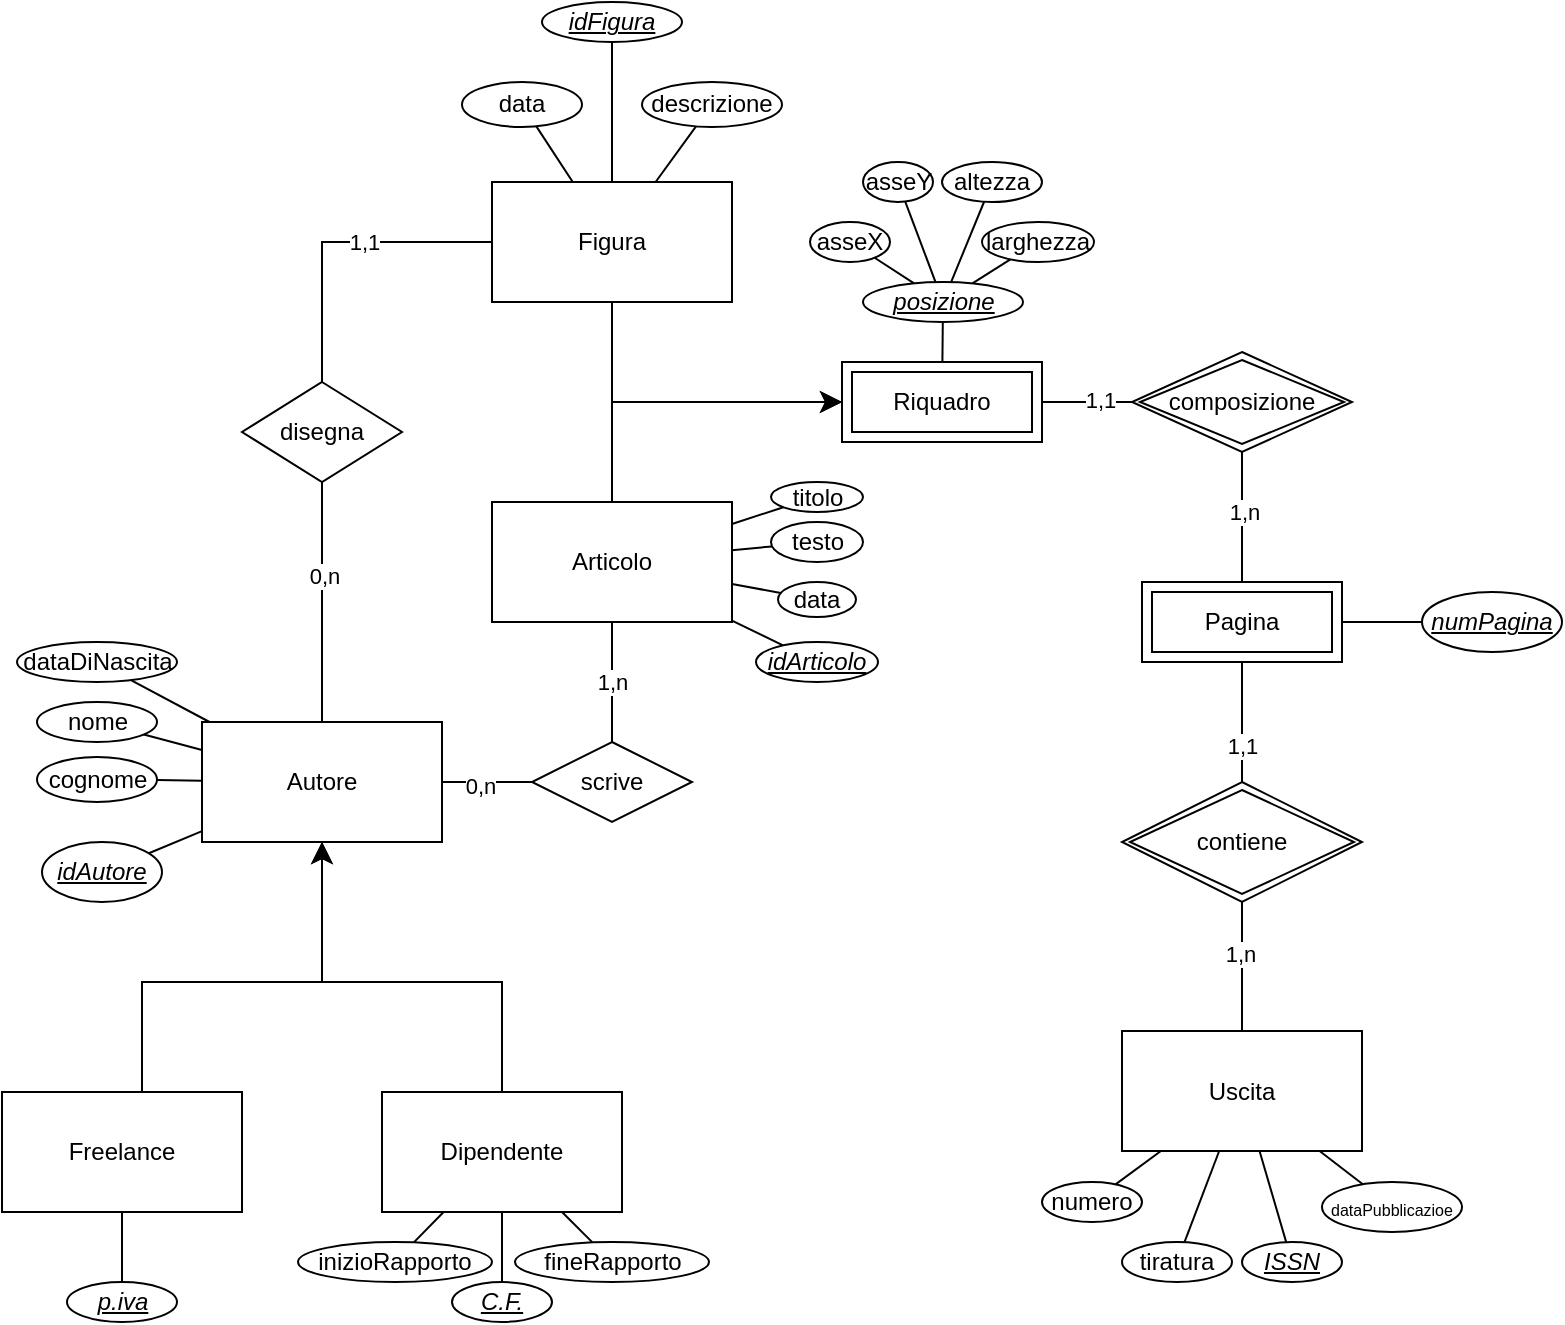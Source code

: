 <mxfile version="24.1.0" type="device">
  <diagram name="Pagina-1" id="T1gwWAM2dvAAaeueZ9l3">
    <mxGraphModel dx="429" dy="258" grid="1" gridSize="10" guides="1" tooltips="1" connect="1" arrows="1" fold="1" page="1" pageScale="1" pageWidth="827" pageHeight="1169" math="0" shadow="0">
      <root>
        <mxCell id="0" />
        <mxCell id="1" parent="0" />
        <mxCell id="Lja6mM63h6Z85u7fWNEi-2" value="Autore" style="rounded=0;whiteSpace=wrap;html=1;" parent="1" vertex="1">
          <mxGeometry x="110" y="370" width="120" height="60" as="geometry" />
        </mxCell>
        <mxCell id="Lja6mM63h6Z85u7fWNEi-4" value="Freelance" style="rounded=0;whiteSpace=wrap;html=1;" parent="1" vertex="1">
          <mxGeometry x="10" y="555" width="120" height="60" as="geometry" />
        </mxCell>
        <mxCell id="Lja6mM63h6Z85u7fWNEi-5" value="Dipendente" style="rounded=0;whiteSpace=wrap;html=1;" parent="1" vertex="1">
          <mxGeometry x="200" y="555" width="120" height="60" as="geometry" />
        </mxCell>
        <mxCell id="Lja6mM63h6Z85u7fWNEi-6" value="Articolo" style="rounded=0;whiteSpace=wrap;html=1;" parent="1" vertex="1">
          <mxGeometry x="255" y="260" width="120" height="60" as="geometry" />
        </mxCell>
        <mxCell id="Lja6mM63h6Z85u7fWNEi-7" value="scrive" style="rhombus;whiteSpace=wrap;html=1;" parent="1" vertex="1">
          <mxGeometry x="275" y="380" width="80" height="40" as="geometry" />
        </mxCell>
        <mxCell id="Lja6mM63h6Z85u7fWNEi-8" value="disegna" style="rhombus;whiteSpace=wrap;html=1;" parent="1" vertex="1">
          <mxGeometry x="130" y="200" width="80" height="50" as="geometry" />
        </mxCell>
        <mxCell id="Lja6mM63h6Z85u7fWNEi-9" value="Figura" style="rounded=0;whiteSpace=wrap;html=1;" parent="1" vertex="1">
          <mxGeometry x="255" y="100" width="120" height="60" as="geometry" />
        </mxCell>
        <mxCell id="Lja6mM63h6Z85u7fWNEi-12" value="Uscita" style="rounded=0;whiteSpace=wrap;html=1;" parent="1" vertex="1">
          <mxGeometry x="570" y="524.5" width="120" height="60" as="geometry" />
        </mxCell>
        <mxCell id="Lja6mM63h6Z85u7fWNEi-14" value="Pagina" style="shape=ext;margin=3;double=1;whiteSpace=wrap;html=1;align=center;" parent="1" vertex="1">
          <mxGeometry x="580" y="300" width="100" height="40" as="geometry" />
        </mxCell>
        <mxCell id="Lja6mM63h6Z85u7fWNEi-15" value="Riquadro" style="shape=ext;margin=3;double=1;whiteSpace=wrap;html=1;align=center;" parent="1" vertex="1">
          <mxGeometry x="430" y="190" width="100" height="40" as="geometry" />
        </mxCell>
        <mxCell id="Lja6mM63h6Z85u7fWNEi-22" value="" style="endArrow=none;html=1;rounded=0;" parent="1" source="Lja6mM63h6Z85u7fWNEi-8" target="Lja6mM63h6Z85u7fWNEi-9" edge="1">
          <mxGeometry width="50" height="50" relative="1" as="geometry">
            <mxPoint x="310" y="120" as="sourcePoint" />
            <mxPoint x="360" y="70" as="targetPoint" />
            <Array as="points">
              <mxPoint x="170" y="130" />
            </Array>
          </mxGeometry>
        </mxCell>
        <mxCell id="t5yuDd5_K3LPKaeoF-8B-20" value="1,1" style="edgeLabel;html=1;align=center;verticalAlign=middle;resizable=0;points=[];" parent="Lja6mM63h6Z85u7fWNEi-22" vertex="1" connectable="0">
          <mxGeometry x="0.172" relative="1" as="geometry">
            <mxPoint as="offset" />
          </mxGeometry>
        </mxCell>
        <mxCell id="Lja6mM63h6Z85u7fWNEi-23" value="" style="endArrow=none;html=1;rounded=0;" parent="1" source="Lja6mM63h6Z85u7fWNEi-7" target="Lja6mM63h6Z85u7fWNEi-6" edge="1">
          <mxGeometry width="50" height="50" relative="1" as="geometry">
            <mxPoint x="325" y="410" as="sourcePoint" />
            <mxPoint x="375" y="360" as="targetPoint" />
          </mxGeometry>
        </mxCell>
        <mxCell id="t5yuDd5_K3LPKaeoF-8B-22" value="1,n" style="edgeLabel;html=1;align=center;verticalAlign=middle;resizable=0;points=[];" parent="Lja6mM63h6Z85u7fWNEi-23" vertex="1" connectable="0">
          <mxGeometry x="0.338" y="2" relative="1" as="geometry">
            <mxPoint x="2" y="10" as="offset" />
          </mxGeometry>
        </mxCell>
        <mxCell id="Lja6mM63h6Z85u7fWNEi-25" value="" style="endArrow=none;html=1;rounded=0;" parent="1" source="Lja6mM63h6Z85u7fWNEi-15" target="TczaJZfr592ptXt9TxfJ-28" edge="1">
          <mxGeometry width="50" height="50" relative="1" as="geometry">
            <mxPoint x="590" y="370" as="sourcePoint" />
            <mxPoint x="640" y="320" as="targetPoint" />
          </mxGeometry>
        </mxCell>
        <mxCell id="t5yuDd5_K3LPKaeoF-8B-16" value="1,1" style="edgeLabel;html=1;align=center;verticalAlign=middle;resizable=0;points=[];" parent="Lja6mM63h6Z85u7fWNEi-25" vertex="1" connectable="0">
          <mxGeometry x="0.271" y="1" relative="1" as="geometry">
            <mxPoint as="offset" />
          </mxGeometry>
        </mxCell>
        <mxCell id="Lja6mM63h6Z85u7fWNEi-26" value="" style="endArrow=none;html=1;rounded=0;" parent="1" source="Lja6mM63h6Z85u7fWNEi-14" target="TczaJZfr592ptXt9TxfJ-28" edge="1">
          <mxGeometry width="50" height="50" relative="1" as="geometry">
            <mxPoint x="510" y="270" as="sourcePoint" />
            <mxPoint x="560" y="220" as="targetPoint" />
          </mxGeometry>
        </mxCell>
        <mxCell id="t5yuDd5_K3LPKaeoF-8B-15" value="1,n" style="edgeLabel;html=1;align=center;verticalAlign=middle;resizable=0;points=[];" parent="Lja6mM63h6Z85u7fWNEi-26" vertex="1" connectable="0">
          <mxGeometry x="0.095" y="-1" relative="1" as="geometry">
            <mxPoint as="offset" />
          </mxGeometry>
        </mxCell>
        <mxCell id="Lja6mM63h6Z85u7fWNEi-27" value="" style="endArrow=none;html=1;rounded=0;" parent="1" source="Lja6mM63h6Z85u7fWNEi-2" target="Lja6mM63h6Z85u7fWNEi-8" edge="1">
          <mxGeometry width="50" height="50" relative="1" as="geometry">
            <mxPoint x="110" y="210" as="sourcePoint" />
            <mxPoint x="160" y="160" as="targetPoint" />
            <Array as="points" />
          </mxGeometry>
        </mxCell>
        <mxCell id="t5yuDd5_K3LPKaeoF-8B-19" value="0,n" style="edgeLabel;html=1;align=center;verticalAlign=middle;resizable=0;points=[];" parent="Lja6mM63h6Z85u7fWNEi-27" vertex="1" connectable="0">
          <mxGeometry x="0.217" y="-1" relative="1" as="geometry">
            <mxPoint as="offset" />
          </mxGeometry>
        </mxCell>
        <mxCell id="Lja6mM63h6Z85u7fWNEi-28" value="" style="endArrow=none;html=1;rounded=0;" parent="1" source="Lja6mM63h6Z85u7fWNEi-2" target="Lja6mM63h6Z85u7fWNEi-7" edge="1">
          <mxGeometry width="50" height="50" relative="1" as="geometry">
            <mxPoint x="80" y="300" as="sourcePoint" />
            <mxPoint x="130" y="250" as="targetPoint" />
            <Array as="points" />
          </mxGeometry>
        </mxCell>
        <mxCell id="t5yuDd5_K3LPKaeoF-8B-21" value="0,n" style="edgeLabel;html=1;align=center;verticalAlign=middle;resizable=0;points=[];" parent="Lja6mM63h6Z85u7fWNEi-28" vertex="1" connectable="0">
          <mxGeometry x="-0.158" y="-2" relative="1" as="geometry">
            <mxPoint as="offset" />
          </mxGeometry>
        </mxCell>
        <mxCell id="Lja6mM63h6Z85u7fWNEi-33" value="" style="endArrow=none;html=1;rounded=0;" parent="1" source="Lja6mM63h6Z85u7fWNEi-14" target="TczaJZfr592ptXt9TxfJ-27" edge="1">
          <mxGeometry width="50" height="50" relative="1" as="geometry">
            <mxPoint x="520" y="440" as="sourcePoint" />
            <mxPoint x="570" y="390" as="targetPoint" />
          </mxGeometry>
        </mxCell>
        <mxCell id="t5yuDd5_K3LPKaeoF-8B-18" value="1,1" style="edgeLabel;html=1;align=center;verticalAlign=middle;resizable=0;points=[];" parent="Lja6mM63h6Z85u7fWNEi-33" vertex="1" connectable="0">
          <mxGeometry x="0.378" relative="1" as="geometry">
            <mxPoint as="offset" />
          </mxGeometry>
        </mxCell>
        <mxCell id="Lja6mM63h6Z85u7fWNEi-34" value="" style="endArrow=none;html=1;rounded=0;" parent="1" source="TczaJZfr592ptXt9TxfJ-27" target="Lja6mM63h6Z85u7fWNEi-12" edge="1">
          <mxGeometry width="50" height="50" relative="1" as="geometry">
            <mxPoint x="480" y="540" as="sourcePoint" />
            <mxPoint x="530" y="490" as="targetPoint" />
          </mxGeometry>
        </mxCell>
        <mxCell id="t5yuDd5_K3LPKaeoF-8B-17" value="1,n" style="edgeLabel;html=1;align=center;verticalAlign=middle;resizable=0;points=[];" parent="Lja6mM63h6Z85u7fWNEi-34" vertex="1" connectable="0">
          <mxGeometry x="-0.213" y="-1" relative="1" as="geometry">
            <mxPoint as="offset" />
          </mxGeometry>
        </mxCell>
        <mxCell id="Lja6mM63h6Z85u7fWNEi-35" value="" style="endArrow=none;html=1;rounded=0;" parent="1" source="Lja6mM63h6Z85u7fWNEi-37" target="Lja6mM63h6Z85u7fWNEi-2" edge="1">
          <mxGeometry width="50" height="50" relative="1" as="geometry">
            <mxPoint x="-30" y="360" as="sourcePoint" />
            <mxPoint x="290" y="290" as="targetPoint" />
          </mxGeometry>
        </mxCell>
        <mxCell id="Lja6mM63h6Z85u7fWNEi-36" value="" style="endArrow=none;html=1;rounded=0;" parent="1" source="Lja6mM63h6Z85u7fWNEi-38" target="Lja6mM63h6Z85u7fWNEi-2" edge="1">
          <mxGeometry width="50" height="50" relative="1" as="geometry">
            <mxPoint x="-30" y="400" as="sourcePoint" />
            <mxPoint x="-60" y="380" as="targetPoint" />
          </mxGeometry>
        </mxCell>
        <mxCell id="Lja6mM63h6Z85u7fWNEi-37" value="nome" style="ellipse;whiteSpace=wrap;html=1;" parent="1" vertex="1">
          <mxGeometry x="27.5" y="360" width="60" height="20" as="geometry" />
        </mxCell>
        <mxCell id="Lja6mM63h6Z85u7fWNEi-38" value="cognome" style="ellipse;whiteSpace=wrap;html=1;" parent="1" vertex="1">
          <mxGeometry x="27.5" y="387.5" width="60" height="22.5" as="geometry" />
        </mxCell>
        <mxCell id="Lja6mM63h6Z85u7fWNEi-39" value="" style="endArrow=none;html=1;rounded=0;" parent="1" source="Lja6mM63h6Z85u7fWNEi-40" target="Lja6mM63h6Z85u7fWNEi-2" edge="1">
          <mxGeometry width="50" height="50" relative="1" as="geometry">
            <mxPoint x="-30" y="440" as="sourcePoint" />
            <mxPoint x="90" y="436" as="targetPoint" />
          </mxGeometry>
        </mxCell>
        <mxCell id="Lja6mM63h6Z85u7fWNEi-40" value="&lt;i&gt;&lt;u&gt;idAutore&lt;/u&gt;&lt;/i&gt;" style="ellipse;whiteSpace=wrap;html=1;" parent="1" vertex="1">
          <mxGeometry x="30" y="430" width="60" height="30" as="geometry" />
        </mxCell>
        <mxCell id="Lja6mM63h6Z85u7fWNEi-45" value="" style="endArrow=none;html=1;rounded=0;" parent="1" source="Lja6mM63h6Z85u7fWNEi-46" target="Lja6mM63h6Z85u7fWNEi-4" edge="1">
          <mxGeometry width="50" height="50" relative="1" as="geometry">
            <mxPoint x="150" y="690" as="sourcePoint" />
            <mxPoint x="270" y="686" as="targetPoint" />
          </mxGeometry>
        </mxCell>
        <mxCell id="Lja6mM63h6Z85u7fWNEi-46" value="&lt;i&gt;&lt;u&gt;p.iva&lt;/u&gt;&lt;/i&gt;" style="ellipse;whiteSpace=wrap;html=1;" parent="1" vertex="1">
          <mxGeometry x="42.5" y="650" width="55" height="20" as="geometry" />
        </mxCell>
        <mxCell id="Lja6mM63h6Z85u7fWNEi-47" value="" style="endArrow=none;html=1;rounded=0;" parent="1" source="Lja6mM63h6Z85u7fWNEi-48" target="Lja6mM63h6Z85u7fWNEi-12" edge="1">
          <mxGeometry width="50" height="50" relative="1" as="geometry">
            <mxPoint x="550" y="670" as="sourcePoint" />
            <mxPoint x="670" y="666" as="targetPoint" />
          </mxGeometry>
        </mxCell>
        <mxCell id="Lja6mM63h6Z85u7fWNEi-48" value="&lt;font style=&quot;font-size: 8px;&quot;&gt;data&lt;span style=&quot;background-color: initial;&quot;&gt;Pubblicazioe&lt;/span&gt;&lt;/font&gt;" style="ellipse;whiteSpace=wrap;html=1;" parent="1" vertex="1">
          <mxGeometry x="670" y="600" width="70" height="25" as="geometry" />
        </mxCell>
        <mxCell id="Lja6mM63h6Z85u7fWNEi-49" value="" style="endArrow=none;html=1;rounded=0;" parent="1" source="Lja6mM63h6Z85u7fWNEi-50" target="Lja6mM63h6Z85u7fWNEi-12" edge="1">
          <mxGeometry width="50" height="50" relative="1" as="geometry">
            <mxPoint x="420" y="530" as="sourcePoint" />
            <mxPoint x="540" y="526" as="targetPoint" />
          </mxGeometry>
        </mxCell>
        <mxCell id="Lja6mM63h6Z85u7fWNEi-50" value="tiratura" style="ellipse;whiteSpace=wrap;html=1;" parent="1" vertex="1">
          <mxGeometry x="570" y="630" width="55" height="20" as="geometry" />
        </mxCell>
        <mxCell id="Lja6mM63h6Z85u7fWNEi-52" value="" style="endArrow=none;html=1;rounded=0;" parent="1" source="Lja6mM63h6Z85u7fWNEi-53" target="Lja6mM63h6Z85u7fWNEi-6" edge="1">
          <mxGeometry width="50" height="50" relative="1" as="geometry">
            <mxPoint x="555" y="290" as="sourcePoint" />
            <mxPoint x="460" y="275" as="targetPoint" />
          </mxGeometry>
        </mxCell>
        <mxCell id="Lja6mM63h6Z85u7fWNEi-53" value="titolo" style="ellipse;whiteSpace=wrap;html=1;" parent="1" vertex="1">
          <mxGeometry x="394.5" y="250" width="46" height="15" as="geometry" />
        </mxCell>
        <mxCell id="Lja6mM63h6Z85u7fWNEi-55" value="" style="endArrow=none;html=1;rounded=0;" parent="1" source="Lja6mM63h6Z85u7fWNEi-56" target="TczaJZfr592ptXt9TxfJ-17" edge="1">
          <mxGeometry width="50" height="50" relative="1" as="geometry">
            <mxPoint x="320" y="60" as="sourcePoint" />
            <mxPoint x="262.353" y="100" as="targetPoint" />
          </mxGeometry>
        </mxCell>
        <mxCell id="Lja6mM63h6Z85u7fWNEi-56" value="asseX" style="ellipse;whiteSpace=wrap;html=1;" parent="1" vertex="1">
          <mxGeometry x="414" y="120" width="40" height="20" as="geometry" />
        </mxCell>
        <mxCell id="Lja6mM63h6Z85u7fWNEi-57" value="" style="endArrow=none;html=1;rounded=0;" parent="1" source="Lja6mM63h6Z85u7fWNEi-58" target="TczaJZfr592ptXt9TxfJ-17" edge="1">
          <mxGeometry width="50" height="50" relative="1" as="geometry">
            <mxPoint x="520.075" y="173.568" as="sourcePoint" />
            <mxPoint x="500" y="56" as="targetPoint" />
          </mxGeometry>
        </mxCell>
        <mxCell id="Lja6mM63h6Z85u7fWNEi-58" value="asseY" style="ellipse;whiteSpace=wrap;html=1;" parent="1" vertex="1">
          <mxGeometry x="440.5" y="90" width="35" height="20" as="geometry" />
        </mxCell>
        <mxCell id="Lja6mM63h6Z85u7fWNEi-59" value="" style="endArrow=none;html=1;rounded=0;" parent="1" source="Lja6mM63h6Z85u7fWNEi-60" target="Lja6mM63h6Z85u7fWNEi-9" edge="1">
          <mxGeometry width="50" height="50" relative="1" as="geometry">
            <mxPoint x="480" y="60" as="sourcePoint" />
            <mxPoint x="600" y="56" as="targetPoint" />
          </mxGeometry>
        </mxCell>
        <mxCell id="Lja6mM63h6Z85u7fWNEi-60" value="&lt;i&gt;&lt;u&gt;idFigura&lt;/u&gt;&lt;/i&gt;" style="ellipse;whiteSpace=wrap;html=1;" parent="1" vertex="1">
          <mxGeometry x="280" y="10" width="70" height="20" as="geometry" />
        </mxCell>
        <mxCell id="Lja6mM63h6Z85u7fWNEi-61" value="" style="endArrow=none;html=1;rounded=0;" parent="1" source="Lja6mM63h6Z85u7fWNEi-62" target="Lja6mM63h6Z85u7fWNEi-12" edge="1">
          <mxGeometry width="50" height="50" relative="1" as="geometry">
            <mxPoint x="520" y="670" as="sourcePoint" />
            <mxPoint x="640" y="666" as="targetPoint" />
          </mxGeometry>
        </mxCell>
        <mxCell id="Lja6mM63h6Z85u7fWNEi-62" value="numero" style="ellipse;whiteSpace=wrap;html=1;" parent="1" vertex="1">
          <mxGeometry x="530" y="600" width="50" height="20" as="geometry" />
        </mxCell>
        <mxCell id="t5yuDd5_K3LPKaeoF-8B-2" value="" style="endArrow=none;html=1;rounded=0;" parent="1" source="t5yuDd5_K3LPKaeoF-8B-3" target="Lja6mM63h6Z85u7fWNEi-5" edge="1">
          <mxGeometry width="50" height="50" relative="1" as="geometry">
            <mxPoint x="691" y="625.83" as="sourcePoint" />
            <mxPoint x="395" y="565" as="targetPoint" />
          </mxGeometry>
        </mxCell>
        <mxCell id="t5yuDd5_K3LPKaeoF-8B-3" value="&lt;i&gt;&lt;u&gt;C.F.&lt;/u&gt;&lt;/i&gt;" style="ellipse;whiteSpace=wrap;html=1;" parent="1" vertex="1">
          <mxGeometry x="235" y="650" width="50" height="20" as="geometry" />
        </mxCell>
        <mxCell id="t5yuDd5_K3LPKaeoF-8B-8" value="" style="group" parent="1" vertex="1" connectable="0">
          <mxGeometry x="80" y="500" width="70" as="geometry" />
        </mxCell>
        <mxCell id="Lja6mM63h6Z85u7fWNEi-16" value="" style="edgeStyle=elbowEdgeStyle;elbow=vertical;endArrow=classic;html=1;curved=0;rounded=0;endSize=8;startSize=8;" parent="t5yuDd5_K3LPKaeoF-8B-8" source="Lja6mM63h6Z85u7fWNEi-4" target="Lja6mM63h6Z85u7fWNEi-2" edge="1">
          <mxGeometry width="50" height="50" relative="1" as="geometry">
            <mxPoint x="30" y="20" as="sourcePoint" />
            <mxPoint x="80" y="-30" as="targetPoint" />
            <Array as="points">
              <mxPoint />
            </Array>
          </mxGeometry>
        </mxCell>
        <mxCell id="Lja6mM63h6Z85u7fWNEi-17" value="" style="edgeStyle=elbowEdgeStyle;elbow=vertical;endArrow=classic;html=1;curved=0;rounded=0;endSize=8;startSize=8;entryX=0.5;entryY=1;entryDx=0;entryDy=0;" parent="t5yuDd5_K3LPKaeoF-8B-8" source="Lja6mM63h6Z85u7fWNEi-5" target="Lja6mM63h6Z85u7fWNEi-2" edge="1">
          <mxGeometry width="50" height="50" relative="1" as="geometry">
            <mxPoint x="140" y="30" as="sourcePoint" />
            <mxPoint x="190" y="-20" as="targetPoint" />
            <Array as="points">
              <mxPoint x="70" />
            </Array>
          </mxGeometry>
        </mxCell>
        <mxCell id="t5yuDd5_K3LPKaeoF-8B-10" value="" style="group" parent="1" vertex="1" connectable="0">
          <mxGeometry x="315" y="210" as="geometry" />
        </mxCell>
        <mxCell id="Lja6mM63h6Z85u7fWNEi-31" value="" style="edgeStyle=segmentEdgeStyle;endArrow=classic;html=1;curved=0;rounded=0;endSize=8;startSize=8;exitX=0.5;exitY=1;exitDx=0;exitDy=0;entryX=0;entryY=0.5;entryDx=0;entryDy=0;" parent="t5yuDd5_K3LPKaeoF-8B-10" source="Lja6mM63h6Z85u7fWNEi-9" target="Lja6mM63h6Z85u7fWNEi-15" edge="1">
          <mxGeometry width="50" height="50" relative="1" as="geometry">
            <mxPoint x="75" y="30" as="sourcePoint" />
            <mxPoint x="125" y="-20" as="targetPoint" />
            <Array as="points">
              <mxPoint />
            </Array>
          </mxGeometry>
        </mxCell>
        <mxCell id="Lja6mM63h6Z85u7fWNEi-32" value="" style="edgeStyle=segmentEdgeStyle;endArrow=classic;html=1;curved=0;rounded=0;endSize=8;startSize=8;exitX=0.5;exitY=0;exitDx=0;exitDy=0;entryX=0;entryY=0.5;entryDx=0;entryDy=0;" parent="t5yuDd5_K3LPKaeoF-8B-10" source="Lja6mM63h6Z85u7fWNEi-6" target="Lja6mM63h6Z85u7fWNEi-15" edge="1">
          <mxGeometry width="50" height="50" relative="1" as="geometry">
            <mxPoint x="65" y="40" as="sourcePoint" />
            <mxPoint x="115" y="-10" as="targetPoint" />
            <Array as="points">
              <mxPoint />
            </Array>
          </mxGeometry>
        </mxCell>
        <mxCell id="t5yuDd5_K3LPKaeoF-8B-11" value="" style="endArrow=none;html=1;rounded=0;" parent="1" source="t5yuDd5_K3LPKaeoF-8B-12" target="TczaJZfr592ptXt9TxfJ-17" edge="1">
          <mxGeometry width="50" height="50" relative="1" as="geometry">
            <mxPoint x="535" y="-35" as="sourcePoint" />
            <mxPoint x="640" y="120" as="targetPoint" />
          </mxGeometry>
        </mxCell>
        <mxCell id="t5yuDd5_K3LPKaeoF-8B-12" value="altezza" style="ellipse;whiteSpace=wrap;html=1;" parent="1" vertex="1">
          <mxGeometry x="480" y="90" width="50" height="20" as="geometry" />
        </mxCell>
        <mxCell id="t5yuDd5_K3LPKaeoF-8B-13" value="" style="endArrow=none;html=1;rounded=0;" parent="1" source="t5yuDd5_K3LPKaeoF-8B-14" target="TczaJZfr592ptXt9TxfJ-17" edge="1">
          <mxGeometry width="50" height="50" relative="1" as="geometry">
            <mxPoint x="545" y="-25" as="sourcePoint" />
            <mxPoint x="650" y="130" as="targetPoint" />
          </mxGeometry>
        </mxCell>
        <mxCell id="t5yuDd5_K3LPKaeoF-8B-14" value="larghezza" style="ellipse;whiteSpace=wrap;html=1;" parent="1" vertex="1">
          <mxGeometry x="500" y="120" width="56" height="20" as="geometry" />
        </mxCell>
        <mxCell id="t5yuDd5_K3LPKaeoF-8B-23" value="testo" style="ellipse;whiteSpace=wrap;html=1;" parent="1" vertex="1">
          <mxGeometry x="394.5" y="270" width="46" height="20" as="geometry" />
        </mxCell>
        <mxCell id="t5yuDd5_K3LPKaeoF-8B-24" value="" style="endArrow=none;html=1;rounded=0;" parent="1" source="Lja6mM63h6Z85u7fWNEi-6" target="t5yuDd5_K3LPKaeoF-8B-23" edge="1">
          <mxGeometry width="50" height="50" relative="1" as="geometry">
            <mxPoint x="410" y="380" as="sourcePoint" />
            <mxPoint x="460" y="330" as="targetPoint" />
          </mxGeometry>
        </mxCell>
        <mxCell id="TczaJZfr592ptXt9TxfJ-1" value="&lt;i&gt;&lt;u&gt;numPagina&lt;/u&gt;&lt;/i&gt;" style="ellipse;whiteSpace=wrap;html=1;" vertex="1" parent="1">
          <mxGeometry x="720" y="305" width="70" height="30" as="geometry" />
        </mxCell>
        <mxCell id="TczaJZfr592ptXt9TxfJ-2" value="" style="endArrow=none;html=1;rounded=0;" edge="1" parent="1" source="Lja6mM63h6Z85u7fWNEi-14" target="TczaJZfr592ptXt9TxfJ-1">
          <mxGeometry width="50" height="50" relative="1" as="geometry">
            <mxPoint x="730" y="420" as="sourcePoint" />
            <mxPoint x="780" y="370" as="targetPoint" />
          </mxGeometry>
        </mxCell>
        <mxCell id="TczaJZfr592ptXt9TxfJ-3" value="descrizione" style="ellipse;whiteSpace=wrap;html=1;" vertex="1" parent="1">
          <mxGeometry x="330" y="50" width="70" height="22.5" as="geometry" />
        </mxCell>
        <mxCell id="TczaJZfr592ptXt9TxfJ-4" value="" style="endArrow=none;html=1;rounded=0;" edge="1" parent="1" source="Lja6mM63h6Z85u7fWNEi-9" target="TczaJZfr592ptXt9TxfJ-3">
          <mxGeometry width="50" height="50" relative="1" as="geometry">
            <mxPoint x="480" y="90" as="sourcePoint" />
            <mxPoint x="530" y="40" as="targetPoint" />
          </mxGeometry>
        </mxCell>
        <mxCell id="TczaJZfr592ptXt9TxfJ-6" value="data" style="ellipse;whiteSpace=wrap;html=1;" vertex="1" parent="1">
          <mxGeometry x="240" y="50" width="60" height="22.5" as="geometry" />
        </mxCell>
        <mxCell id="TczaJZfr592ptXt9TxfJ-7" value="data" style="ellipse;whiteSpace=wrap;html=1;" vertex="1" parent="1">
          <mxGeometry x="398" y="300" width="39" height="17.5" as="geometry" />
        </mxCell>
        <mxCell id="TczaJZfr592ptXt9TxfJ-8" value="" style="endArrow=none;html=1;rounded=0;" edge="1" parent="1" source="Lja6mM63h6Z85u7fWNEi-6" target="TczaJZfr592ptXt9TxfJ-7">
          <mxGeometry width="50" height="50" relative="1" as="geometry">
            <mxPoint x="410" y="400" as="sourcePoint" />
            <mxPoint x="410" y="320" as="targetPoint" />
          </mxGeometry>
        </mxCell>
        <mxCell id="TczaJZfr592ptXt9TxfJ-11" value="" style="endArrow=none;html=1;rounded=0;" edge="1" parent="1" source="Lja6mM63h6Z85u7fWNEi-9" target="TczaJZfr592ptXt9TxfJ-6">
          <mxGeometry width="50" height="50" relative="1" as="geometry">
            <mxPoint x="80" y="90" as="sourcePoint" />
            <mxPoint x="130" y="40" as="targetPoint" />
          </mxGeometry>
        </mxCell>
        <mxCell id="TczaJZfr592ptXt9TxfJ-13" value="" style="endArrow=none;html=1;rounded=0;" edge="1" parent="1" source="Lja6mM63h6Z85u7fWNEi-6" target="TczaJZfr592ptXt9TxfJ-14">
          <mxGeometry width="50" height="50" relative="1" as="geometry">
            <mxPoint x="420" y="410" as="sourcePoint" />
            <mxPoint x="470" y="360" as="targetPoint" />
          </mxGeometry>
        </mxCell>
        <mxCell id="TczaJZfr592ptXt9TxfJ-14" value="&lt;i&gt;&lt;u&gt;idArticolo&lt;/u&gt;&lt;/i&gt;" style="ellipse;whiteSpace=wrap;html=1;" vertex="1" parent="1">
          <mxGeometry x="387" y="330" width="61" height="20" as="geometry" />
        </mxCell>
        <mxCell id="TczaJZfr592ptXt9TxfJ-17" value="&lt;i&gt;&lt;u&gt;posizione&lt;/u&gt;&lt;/i&gt;" style="ellipse;whiteSpace=wrap;html=1;" vertex="1" parent="1">
          <mxGeometry x="440.5" y="150" width="80" height="20" as="geometry" />
        </mxCell>
        <mxCell id="TczaJZfr592ptXt9TxfJ-18" value="" style="endArrow=none;html=1;rounded=0;" edge="1" parent="1" source="Lja6mM63h6Z85u7fWNEi-15" target="TczaJZfr592ptXt9TxfJ-17">
          <mxGeometry width="50" height="50" relative="1" as="geometry">
            <mxPoint x="570" y="190" as="sourcePoint" />
            <mxPoint x="620" y="140" as="targetPoint" />
          </mxGeometry>
        </mxCell>
        <mxCell id="TczaJZfr592ptXt9TxfJ-19" value="&lt;i&gt;&lt;u&gt;ISSN&lt;/u&gt;&lt;/i&gt;" style="ellipse;whiteSpace=wrap;html=1;" vertex="1" parent="1">
          <mxGeometry x="630" y="630" width="50" height="20" as="geometry" />
        </mxCell>
        <mxCell id="TczaJZfr592ptXt9TxfJ-20" value="" style="endArrow=none;html=1;rounded=0;" edge="1" parent="1" source="Lja6mM63h6Z85u7fWNEi-12" target="TczaJZfr592ptXt9TxfJ-19">
          <mxGeometry width="50" height="50" relative="1" as="geometry">
            <mxPoint x="570" y="720" as="sourcePoint" />
            <mxPoint x="620" y="670" as="targetPoint" />
          </mxGeometry>
        </mxCell>
        <mxCell id="TczaJZfr592ptXt9TxfJ-21" value="dataDiNascita" style="ellipse;whiteSpace=wrap;html=1;" vertex="1" parent="1">
          <mxGeometry x="17.5" y="330" width="80" height="20" as="geometry" />
        </mxCell>
        <mxCell id="TczaJZfr592ptXt9TxfJ-22" value="" style="endArrow=none;html=1;rounded=0;" edge="1" parent="1" source="Lja6mM63h6Z85u7fWNEi-2" target="TczaJZfr592ptXt9TxfJ-21">
          <mxGeometry width="50" height="50" relative="1" as="geometry">
            <mxPoint x="60" y="290" as="sourcePoint" />
            <mxPoint x="110" y="240" as="targetPoint" />
          </mxGeometry>
        </mxCell>
        <mxCell id="TczaJZfr592ptXt9TxfJ-23" value="" style="endArrow=none;html=1;rounded=0;" edge="1" parent="1" source="TczaJZfr592ptXt9TxfJ-24" target="Lja6mM63h6Z85u7fWNEi-5">
          <mxGeometry width="50" height="50" relative="1" as="geometry">
            <mxPoint x="559" y="730.83" as="sourcePoint" />
            <mxPoint x="275" y="670" as="targetPoint" />
          </mxGeometry>
        </mxCell>
        <mxCell id="TczaJZfr592ptXt9TxfJ-24" value="fineRapporto" style="ellipse;whiteSpace=wrap;html=1;" vertex="1" parent="1">
          <mxGeometry x="266.5" y="630" width="97" height="20" as="geometry" />
        </mxCell>
        <mxCell id="TczaJZfr592ptXt9TxfJ-25" value="" style="endArrow=none;html=1;rounded=0;" edge="1" parent="1" source="TczaJZfr592ptXt9TxfJ-26" target="Lja6mM63h6Z85u7fWNEi-5">
          <mxGeometry width="50" height="50" relative="1" as="geometry">
            <mxPoint x="651" y="765.83" as="sourcePoint" />
            <mxPoint x="367" y="705" as="targetPoint" />
          </mxGeometry>
        </mxCell>
        <mxCell id="TczaJZfr592ptXt9TxfJ-26" value="inizioRapporto" style="ellipse;whiteSpace=wrap;html=1;" vertex="1" parent="1">
          <mxGeometry x="158" y="630" width="97" height="20" as="geometry" />
        </mxCell>
        <mxCell id="TczaJZfr592ptXt9TxfJ-27" value="contiene" style="shape=rhombus;double=1;perimeter=rhombusPerimeter;whiteSpace=wrap;html=1;align=center;" vertex="1" parent="1">
          <mxGeometry x="570" y="400" width="120" height="60" as="geometry" />
        </mxCell>
        <mxCell id="TczaJZfr592ptXt9TxfJ-28" value="composizione" style="shape=rhombus;double=1;perimeter=rhombusPerimeter;whiteSpace=wrap;html=1;align=center;" vertex="1" parent="1">
          <mxGeometry x="575" y="185" width="110" height="50" as="geometry" />
        </mxCell>
      </root>
    </mxGraphModel>
  </diagram>
</mxfile>
